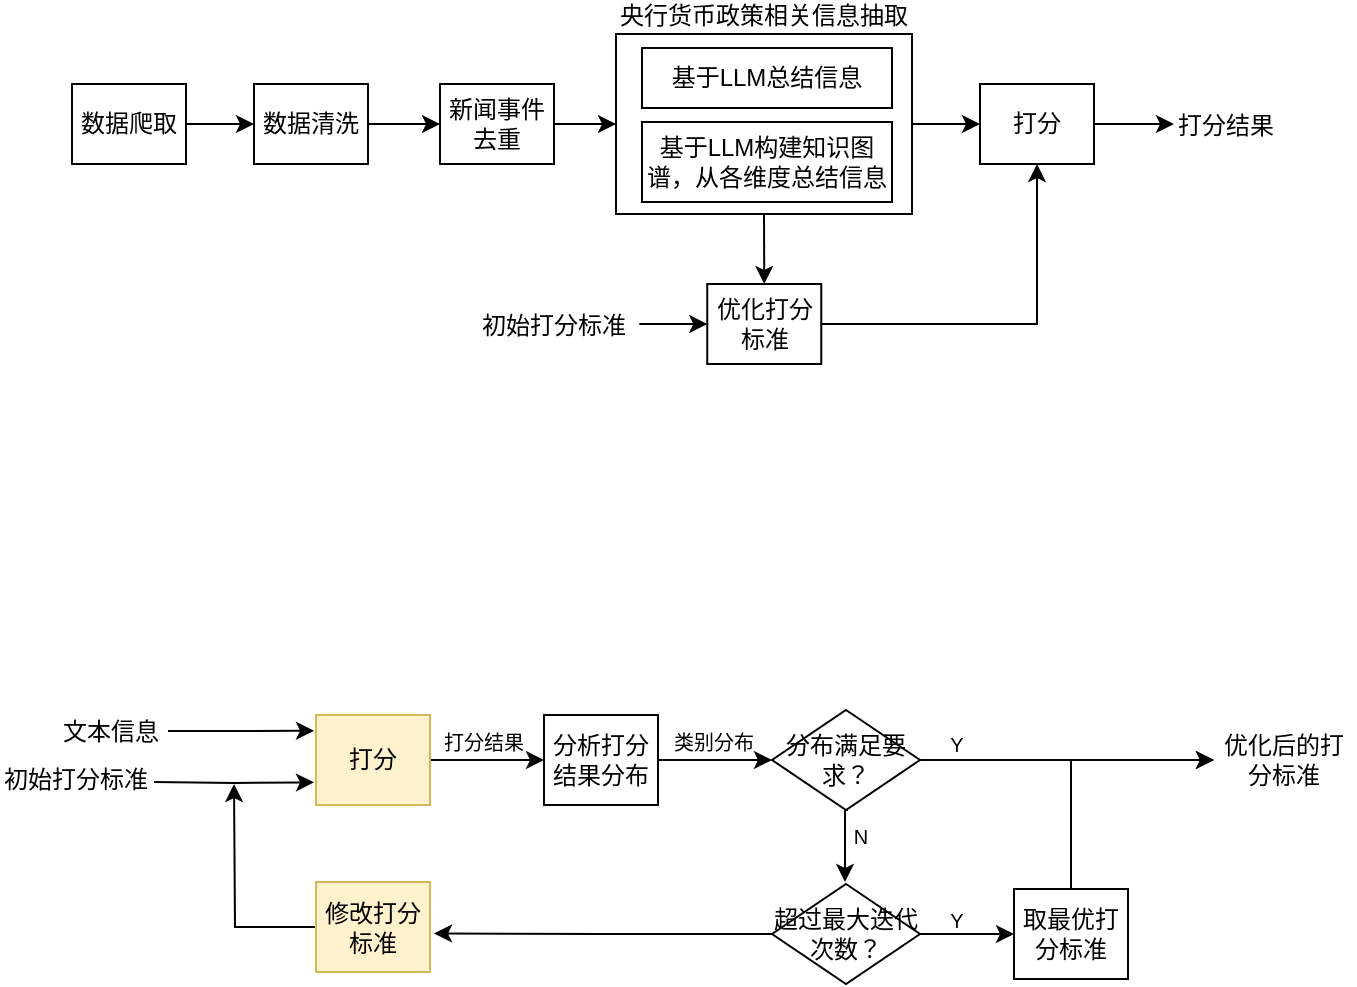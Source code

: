 <mxfile version="24.8.0">
  <diagram name="第 1 页" id="67XEVjzFN6V_1myFa1WP">
    <mxGraphModel dx="1389" dy="538" grid="0" gridSize="10" guides="1" tooltips="1" connect="1" arrows="1" fold="1" page="0" pageScale="1" pageWidth="827" pageHeight="1169" math="0" shadow="0">
      <root>
        <mxCell id="0" />
        <mxCell id="1" parent="0" />
        <mxCell id="gv2YaSpfpl3k-5ACo8h_-53" style="edgeStyle=orthogonalEdgeStyle;rounded=0;orthogonalLoop=1;jettySize=auto;html=1;" edge="1" parent="1" source="gv2YaSpfpl3k-5ACo8h_-4">
          <mxGeometry relative="1" as="geometry">
            <mxPoint x="-40" y="443.379" as="targetPoint" />
          </mxGeometry>
        </mxCell>
        <mxCell id="gv2YaSpfpl3k-5ACo8h_-4" value="文本信息" style="text;html=1;align=center;verticalAlign=middle;whiteSpace=wrap;rounded=0;" vertex="1" parent="1">
          <mxGeometry x="-170" y="428.5" width="57" height="30" as="geometry" />
        </mxCell>
        <mxCell id="gv2YaSpfpl3k-5ACo8h_-5" style="edgeStyle=orthogonalEdgeStyle;rounded=0;orthogonalLoop=1;jettySize=auto;html=1;exitX=1;exitY=0.5;exitDx=0;exitDy=0;entryX=0;entryY=0.5;entryDx=0;entryDy=0;" edge="1" parent="1" source="gv2YaSpfpl3k-5ACo8h_-6" target="gv2YaSpfpl3k-5ACo8h_-8">
          <mxGeometry relative="1" as="geometry" />
        </mxCell>
        <mxCell id="gv2YaSpfpl3k-5ACo8h_-6" value="打分" style="rounded=0;whiteSpace=wrap;html=1;fillColor=#fff2cc;strokeColor=#d6b656;" vertex="1" parent="1">
          <mxGeometry x="-39" y="435.5" width="57" height="45" as="geometry" />
        </mxCell>
        <mxCell id="gv2YaSpfpl3k-5ACo8h_-7" style="edgeStyle=orthogonalEdgeStyle;rounded=0;orthogonalLoop=1;jettySize=auto;html=1;exitX=1;exitY=0.5;exitDx=0;exitDy=0;entryX=0;entryY=0.5;entryDx=0;entryDy=0;" edge="1" parent="1" source="gv2YaSpfpl3k-5ACo8h_-8" target="gv2YaSpfpl3k-5ACo8h_-11">
          <mxGeometry relative="1" as="geometry" />
        </mxCell>
        <mxCell id="gv2YaSpfpl3k-5ACo8h_-8" value="分析打分结果分布" style="rounded=0;whiteSpace=wrap;html=1;" vertex="1" parent="1">
          <mxGeometry x="75" y="435.5" width="57" height="45" as="geometry" />
        </mxCell>
        <mxCell id="gv2YaSpfpl3k-5ACo8h_-9" style="edgeStyle=orthogonalEdgeStyle;rounded=0;orthogonalLoop=1;jettySize=auto;html=1;exitX=1;exitY=0.5;exitDx=0;exitDy=0;" edge="1" parent="1" source="gv2YaSpfpl3k-5ACo8h_-11" target="gv2YaSpfpl3k-5ACo8h_-12">
          <mxGeometry relative="1" as="geometry" />
        </mxCell>
        <mxCell id="gv2YaSpfpl3k-5ACo8h_-10" style="edgeStyle=orthogonalEdgeStyle;rounded=0;orthogonalLoop=1;jettySize=auto;html=1;exitX=0.5;exitY=1;exitDx=0;exitDy=0;entryX=0.5;entryY=0;entryDx=0;entryDy=0;" edge="1" parent="1">
          <mxGeometry relative="1" as="geometry">
            <mxPoint x="227" y="483" as="sourcePoint" />
            <mxPoint x="225.5" y="519" as="targetPoint" />
          </mxGeometry>
        </mxCell>
        <mxCell id="gv2YaSpfpl3k-5ACo8h_-11" value="分布满足要求？" style="rhombus;whiteSpace=wrap;html=1;" vertex="1" parent="1">
          <mxGeometry x="189" y="433" width="74" height="50" as="geometry" />
        </mxCell>
        <mxCell id="gv2YaSpfpl3k-5ACo8h_-12" value="优化后的打分标准" style="text;html=1;align=center;verticalAlign=middle;whiteSpace=wrap;rounded=0;" vertex="1" parent="1">
          <mxGeometry x="410" y="443" width="70" height="30" as="geometry" />
        </mxCell>
        <mxCell id="gv2YaSpfpl3k-5ACo8h_-52" style="edgeStyle=orthogonalEdgeStyle;rounded=0;orthogonalLoop=1;jettySize=auto;html=1;exitX=0;exitY=0.5;exitDx=0;exitDy=0;" edge="1" parent="1" source="gv2YaSpfpl3k-5ACo8h_-18">
          <mxGeometry relative="1" as="geometry">
            <mxPoint x="-80" y="470" as="targetPoint" />
          </mxGeometry>
        </mxCell>
        <mxCell id="gv2YaSpfpl3k-5ACo8h_-18" value="修改打分标准" style="rounded=0;whiteSpace=wrap;html=1;fillColor=#fff2cc;strokeColor=#d6b656;" vertex="1" parent="1">
          <mxGeometry x="-39" y="519" width="57" height="45" as="geometry" />
        </mxCell>
        <mxCell id="gv2YaSpfpl3k-5ACo8h_-19" value="&lt;p style=&quot;line-height: 100%; font-size: 10px;&quot;&gt;打分结果&lt;/p&gt;" style="text;html=1;align=center;verticalAlign=middle;whiteSpace=wrap;rounded=0;spacing=2;fontSize=10;" vertex="1" parent="1">
          <mxGeometry x="23" y="444" width="44" height="10" as="geometry" />
        </mxCell>
        <mxCell id="gv2YaSpfpl3k-5ACo8h_-20" value="&lt;p style=&quot;line-height: 100%; font-size: 10px;&quot;&gt;类别分布&lt;/p&gt;" style="text;html=1;align=center;verticalAlign=middle;whiteSpace=wrap;rounded=0;spacing=2;fontSize=10;" vertex="1" parent="1">
          <mxGeometry x="138" y="444" width="44" height="10" as="geometry" />
        </mxCell>
        <mxCell id="gv2YaSpfpl3k-5ACo8h_-21" value="&lt;p style=&quot;line-height: 100%; font-size: 10px;&quot;&gt;Y&lt;/p&gt;" style="text;html=1;align=center;verticalAlign=middle;whiteSpace=wrap;rounded=0;spacing=2;fontSize=10;" vertex="1" parent="1">
          <mxGeometry x="274" y="444.5" width="15" height="10" as="geometry" />
        </mxCell>
        <mxCell id="gv2YaSpfpl3k-5ACo8h_-22" value="&lt;p style=&quot;line-height: 100%; font-size: 10px;&quot;&gt;N&lt;/p&gt;" style="text;html=1;align=center;verticalAlign=middle;whiteSpace=wrap;rounded=0;spacing=2;fontSize=10;" vertex="1" parent="1">
          <mxGeometry x="226" y="491" width="15" height="10" as="geometry" />
        </mxCell>
        <mxCell id="gv2YaSpfpl3k-5ACo8h_-49" style="edgeStyle=orthogonalEdgeStyle;rounded=0;orthogonalLoop=1;jettySize=auto;html=1;exitX=1;exitY=0.5;exitDx=0;exitDy=0;" edge="1" parent="1">
          <mxGeometry relative="1" as="geometry">
            <mxPoint x="-40" y="469.138" as="targetPoint" />
            <mxPoint x="-120.0" y="469" as="sourcePoint" />
          </mxGeometry>
        </mxCell>
        <mxCell id="gv2YaSpfpl3k-5ACo8h_-37" value="&lt;span style=&quot;color: rgb(0, 0, 0); font-family: Helvetica; font-size: 12px; font-style: normal; font-variant-ligatures: normal; font-variant-caps: normal; font-weight: 400; letter-spacing: normal; orphans: 2; text-align: center; text-indent: 0px; text-transform: none; widows: 2; word-spacing: 0px; -webkit-text-stroke-width: 0px; white-space: normal; background-color: rgb(255, 255, 255); text-decoration-thickness: initial; text-decoration-style: initial; text-decoration-color: initial; display: inline !important; float: none;&quot;&gt;初始打分标准&lt;/span&gt;" style="text;whiteSpace=wrap;html=1;" vertex="1" parent="1">
          <mxGeometry x="-196.63" y="453.5" width="80.63" height="27" as="geometry" />
        </mxCell>
        <mxCell id="gv2YaSpfpl3k-5ACo8h_-42" style="edgeStyle=orthogonalEdgeStyle;rounded=0;orthogonalLoop=1;jettySize=auto;html=1;exitX=1;exitY=0.5;exitDx=0;exitDy=0;entryX=0;entryY=0.5;entryDx=0;entryDy=0;" edge="1" parent="1" source="gv2YaSpfpl3k-5ACo8h_-39" target="gv2YaSpfpl3k-5ACo8h_-41">
          <mxGeometry relative="1" as="geometry" />
        </mxCell>
        <mxCell id="gv2YaSpfpl3k-5ACo8h_-46" style="edgeStyle=orthogonalEdgeStyle;rounded=0;orthogonalLoop=1;jettySize=auto;html=1;exitX=0;exitY=0.5;exitDx=0;exitDy=0;" edge="1" parent="1" source="gv2YaSpfpl3k-5ACo8h_-39">
          <mxGeometry relative="1" as="geometry">
            <mxPoint x="20" y="544.759" as="targetPoint" />
          </mxGeometry>
        </mxCell>
        <mxCell id="gv2YaSpfpl3k-5ACo8h_-39" value="超过最大迭代次数？" style="rhombus;whiteSpace=wrap;html=1;" vertex="1" parent="1">
          <mxGeometry x="189" y="520" width="74" height="50" as="geometry" />
        </mxCell>
        <mxCell id="gv2YaSpfpl3k-5ACo8h_-44" style="edgeStyle=orthogonalEdgeStyle;rounded=0;orthogonalLoop=1;jettySize=auto;html=1;exitX=0.5;exitY=0;exitDx=0;exitDy=0;entryX=0;entryY=0.5;entryDx=0;entryDy=0;" edge="1" parent="1" source="gv2YaSpfpl3k-5ACo8h_-41" target="gv2YaSpfpl3k-5ACo8h_-12">
          <mxGeometry relative="1" as="geometry" />
        </mxCell>
        <mxCell id="gv2YaSpfpl3k-5ACo8h_-41" value="取最优打分标准" style="rounded=0;whiteSpace=wrap;html=1;" vertex="1" parent="1">
          <mxGeometry x="310" y="522.5" width="57" height="45" as="geometry" />
        </mxCell>
        <mxCell id="gv2YaSpfpl3k-5ACo8h_-45" value="&lt;p style=&quot;line-height: 100%; font-size: 10px;&quot;&gt;Y&lt;/p&gt;" style="text;html=1;align=center;verticalAlign=middle;whiteSpace=wrap;rounded=0;spacing=2;fontSize=10;" vertex="1" parent="1">
          <mxGeometry x="274" y="532.5" width="15" height="10" as="geometry" />
        </mxCell>
        <mxCell id="gv2YaSpfpl3k-5ACo8h_-62" style="edgeStyle=orthogonalEdgeStyle;rounded=0;orthogonalLoop=1;jettySize=auto;html=1;exitX=1;exitY=0.5;exitDx=0;exitDy=0;entryX=0;entryY=0.5;entryDx=0;entryDy=0;" edge="1" parent="1" source="gv2YaSpfpl3k-5ACo8h_-54" target="gv2YaSpfpl3k-5ACo8h_-56">
          <mxGeometry relative="1" as="geometry" />
        </mxCell>
        <mxCell id="gv2YaSpfpl3k-5ACo8h_-54" value="数据爬取" style="rounded=0;whiteSpace=wrap;html=1;" vertex="1" parent="1">
          <mxGeometry x="-161" y="120" width="57" height="40" as="geometry" />
        </mxCell>
        <mxCell id="gv2YaSpfpl3k-5ACo8h_-55" style="edgeStyle=orthogonalEdgeStyle;rounded=0;orthogonalLoop=1;jettySize=auto;html=1;exitX=0.5;exitY=1;exitDx=0;exitDy=0;" edge="1" parent="1" source="gv2YaSpfpl3k-5ACo8h_-54" target="gv2YaSpfpl3k-5ACo8h_-54">
          <mxGeometry relative="1" as="geometry" />
        </mxCell>
        <mxCell id="gv2YaSpfpl3k-5ACo8h_-63" style="edgeStyle=orthogonalEdgeStyle;rounded=0;orthogonalLoop=1;jettySize=auto;html=1;exitX=1;exitY=0.5;exitDx=0;exitDy=0;entryX=0;entryY=0.5;entryDx=0;entryDy=0;" edge="1" parent="1" source="gv2YaSpfpl3k-5ACo8h_-56" target="gv2YaSpfpl3k-5ACo8h_-57">
          <mxGeometry relative="1" as="geometry" />
        </mxCell>
        <mxCell id="gv2YaSpfpl3k-5ACo8h_-56" value="数据清洗" style="rounded=0;whiteSpace=wrap;html=1;" vertex="1" parent="1">
          <mxGeometry x="-70" y="120" width="57" height="40" as="geometry" />
        </mxCell>
        <mxCell id="gv2YaSpfpl3k-5ACo8h_-70" style="edgeStyle=orthogonalEdgeStyle;rounded=0;orthogonalLoop=1;jettySize=auto;html=1;exitX=1;exitY=0.5;exitDx=0;exitDy=0;entryX=0;entryY=0.5;entryDx=0;entryDy=0;" edge="1" parent="1" source="gv2YaSpfpl3k-5ACo8h_-57" target="gv2YaSpfpl3k-5ACo8h_-65">
          <mxGeometry relative="1" as="geometry" />
        </mxCell>
        <mxCell id="gv2YaSpfpl3k-5ACo8h_-57" value="新闻事件去重" style="rounded=0;whiteSpace=wrap;html=1;" vertex="1" parent="1">
          <mxGeometry x="23" y="120" width="57" height="40" as="geometry" />
        </mxCell>
        <mxCell id="gv2YaSpfpl3k-5ACo8h_-73" style="edgeStyle=orthogonalEdgeStyle;rounded=0;orthogonalLoop=1;jettySize=auto;html=1;exitX=1;exitY=0.5;exitDx=0;exitDy=0;entryX=0;entryY=0.5;entryDx=0;entryDy=0;" edge="1" parent="1" source="gv2YaSpfpl3k-5ACo8h_-59" target="gv2YaSpfpl3k-5ACo8h_-61">
          <mxGeometry relative="1" as="geometry" />
        </mxCell>
        <mxCell id="gv2YaSpfpl3k-5ACo8h_-59" value="打分" style="rounded=0;whiteSpace=wrap;html=1;" vertex="1" parent="1">
          <mxGeometry x="293" y="120" width="57" height="40" as="geometry" />
        </mxCell>
        <mxCell id="gv2YaSpfpl3k-5ACo8h_-71" style="edgeStyle=orthogonalEdgeStyle;rounded=0;orthogonalLoop=1;jettySize=auto;html=1;exitX=1;exitY=0.5;exitDx=0;exitDy=0;entryX=0.5;entryY=1;entryDx=0;entryDy=0;" edge="1" parent="1" source="gv2YaSpfpl3k-5ACo8h_-60" target="gv2YaSpfpl3k-5ACo8h_-59">
          <mxGeometry relative="1" as="geometry" />
        </mxCell>
        <mxCell id="gv2YaSpfpl3k-5ACo8h_-60" value="优化打分标准" style="rounded=0;whiteSpace=wrap;html=1;" vertex="1" parent="1">
          <mxGeometry x="156.63" y="220" width="57" height="40" as="geometry" />
        </mxCell>
        <mxCell id="gv2YaSpfpl3k-5ACo8h_-61" value="&lt;span style=&quot;color: rgb(0, 0, 0); font-family: Helvetica; font-size: 12px; font-style: normal; font-variant-ligatures: normal; font-variant-caps: normal; font-weight: 400; letter-spacing: normal; orphans: 2; text-align: center; text-indent: 0px; text-transform: none; widows: 2; word-spacing: 0px; -webkit-text-stroke-width: 0px; white-space: normal; background-color: rgb(255, 255, 255); text-decoration-thickness: initial; text-decoration-style: initial; text-decoration-color: initial; display: inline !important; float: none;&quot;&gt;打分结果&lt;/span&gt;" style="text;whiteSpace=wrap;html=1;" vertex="1" parent="1">
          <mxGeometry x="390" y="126.5" width="60.63" height="27" as="geometry" />
        </mxCell>
        <mxCell id="gv2YaSpfpl3k-5ACo8h_-69" value="" style="group" vertex="1" connectable="0" parent="1">
          <mxGeometry x="111" y="95" width="148" height="90" as="geometry" />
        </mxCell>
        <mxCell id="gv2YaSpfpl3k-5ACo8h_-65" value="央行货币政策相关信息抽取" style="rounded=0;whiteSpace=wrap;html=1;labelPosition=center;verticalLabelPosition=top;align=center;verticalAlign=bottom;" vertex="1" parent="gv2YaSpfpl3k-5ACo8h_-69">
          <mxGeometry width="148" height="90" as="geometry" />
        </mxCell>
        <mxCell id="gv2YaSpfpl3k-5ACo8h_-67" value="基于LLM总结信息" style="rounded=0;whiteSpace=wrap;html=1;" vertex="1" parent="gv2YaSpfpl3k-5ACo8h_-69">
          <mxGeometry x="13" y="7" width="125" height="30" as="geometry" />
        </mxCell>
        <mxCell id="gv2YaSpfpl3k-5ACo8h_-68" value="基于LLM构建知识图谱，从各维度总结信息" style="rounded=0;whiteSpace=wrap;html=1;" vertex="1" parent="gv2YaSpfpl3k-5ACo8h_-69">
          <mxGeometry x="13" y="44" width="125" height="40" as="geometry" />
        </mxCell>
        <mxCell id="gv2YaSpfpl3k-5ACo8h_-72" style="edgeStyle=orthogonalEdgeStyle;rounded=0;orthogonalLoop=1;jettySize=auto;html=1;exitX=1;exitY=0.5;exitDx=0;exitDy=0;entryX=0;entryY=0.5;entryDx=0;entryDy=0;" edge="1" parent="1" source="gv2YaSpfpl3k-5ACo8h_-65" target="gv2YaSpfpl3k-5ACo8h_-59">
          <mxGeometry relative="1" as="geometry" />
        </mxCell>
        <mxCell id="gv2YaSpfpl3k-5ACo8h_-75" style="edgeStyle=orthogonalEdgeStyle;rounded=0;orthogonalLoop=1;jettySize=auto;html=1;exitX=1;exitY=0.5;exitDx=0;exitDy=0;entryX=0;entryY=0.5;entryDx=0;entryDy=0;" edge="1" parent="1" source="gv2YaSpfpl3k-5ACo8h_-74" target="gv2YaSpfpl3k-5ACo8h_-60">
          <mxGeometry relative="1" as="geometry" />
        </mxCell>
        <mxCell id="gv2YaSpfpl3k-5ACo8h_-74" value="&lt;span style=&quot;color: rgb(0, 0, 0); font-family: Helvetica; font-size: 12px; font-style: normal; font-variant-ligatures: normal; font-variant-caps: normal; font-weight: 400; letter-spacing: normal; orphans: 2; text-align: center; text-indent: 0px; text-transform: none; widows: 2; word-spacing: 0px; -webkit-text-stroke-width: 0px; white-space: normal; background-color: rgb(255, 255, 255); text-decoration-thickness: initial; text-decoration-style: initial; text-decoration-color: initial; display: inline !important; float: none;&quot;&gt;初始打分标准&lt;/span&gt;" style="text;whiteSpace=wrap;html=1;" vertex="1" parent="1">
          <mxGeometry x="42" y="226.5" width="80.63" height="27" as="geometry" />
        </mxCell>
        <mxCell id="gv2YaSpfpl3k-5ACo8h_-76" style="edgeStyle=orthogonalEdgeStyle;rounded=0;orthogonalLoop=1;jettySize=auto;html=1;exitX=0.5;exitY=1;exitDx=0;exitDy=0;entryX=0.5;entryY=0;entryDx=0;entryDy=0;" edge="1" parent="1" source="gv2YaSpfpl3k-5ACo8h_-65" target="gv2YaSpfpl3k-5ACo8h_-60">
          <mxGeometry relative="1" as="geometry" />
        </mxCell>
      </root>
    </mxGraphModel>
  </diagram>
</mxfile>
